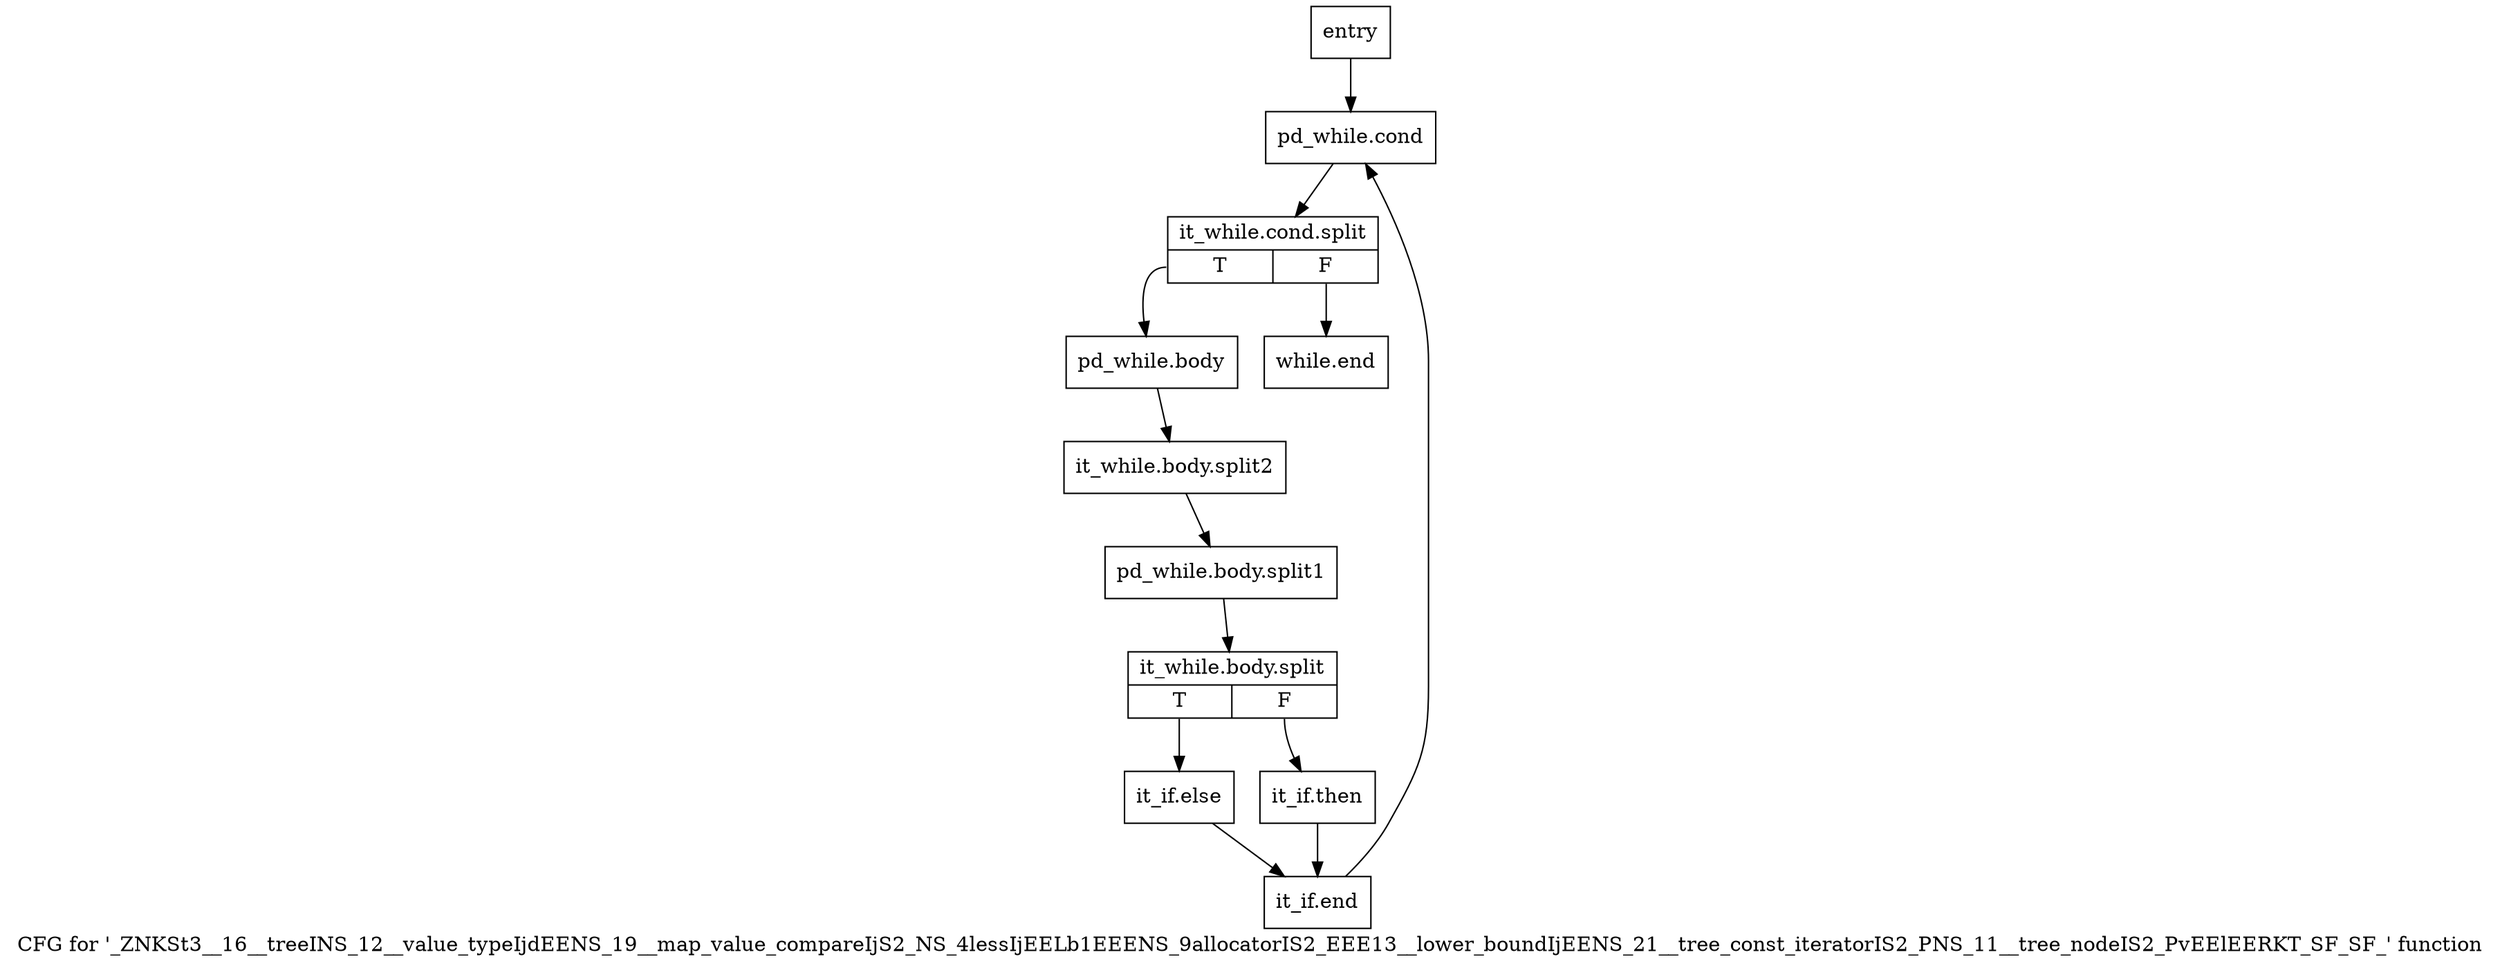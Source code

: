 digraph "CFG for '_ZNKSt3__16__treeINS_12__value_typeIjdEENS_19__map_value_compareIjS2_NS_4lessIjEELb1EEENS_9allocatorIS2_EEE13__lower_boundIjEENS_21__tree_const_iteratorIS2_PNS_11__tree_nodeIS2_PvEElEERKT_SF_SF_' function" {
	label="CFG for '_ZNKSt3__16__treeINS_12__value_typeIjdEENS_19__map_value_compareIjS2_NS_4lessIjEELb1EEENS_9allocatorIS2_EEE13__lower_boundIjEENS_21__tree_const_iteratorIS2_PNS_11__tree_nodeIS2_PvEElEERKT_SF_SF_' function";

	Node0x6131210 [shape=record,label="{entry}"];
	Node0x6131210 -> Node0x6131260;
	Node0x6131260 [shape=record,label="{pd_while.cond}"];
	Node0x6131260 -> Node0xa0b6350;
	Node0xa0b6350 [shape=record,label="{it_while.cond.split|{<s0>T|<s1>F}}"];
	Node0xa0b6350:s0 -> Node0x61312b0;
	Node0xa0b6350:s1 -> Node0x61313f0;
	Node0x61312b0 [shape=record,label="{pd_while.body}"];
	Node0x61312b0 -> Node0xa0b6210;
	Node0xa0b6210 [shape=record,label="{it_while.body.split2}"];
	Node0xa0b6210 -> Node0xa0b62b0;
	Node0xa0b62b0 [shape=record,label="{pd_while.body.split1}"];
	Node0xa0b62b0 -> Node0xa0b6260;
	Node0xa0b6260 [shape=record,label="{it_while.body.split|{<s0>T|<s1>F}}"];
	Node0xa0b6260:s0 -> Node0x6131350;
	Node0xa0b6260:s1 -> Node0x6131300;
	Node0x6131300 [shape=record,label="{it_if.then}"];
	Node0x6131300 -> Node0x61313a0;
	Node0x6131350 [shape=record,label="{it_if.else}"];
	Node0x6131350 -> Node0x61313a0;
	Node0x61313a0 [shape=record,label="{it_if.end}"];
	Node0x61313a0 -> Node0x6131260;
	Node0x61313f0 [shape=record,label="{while.end}"];
}
